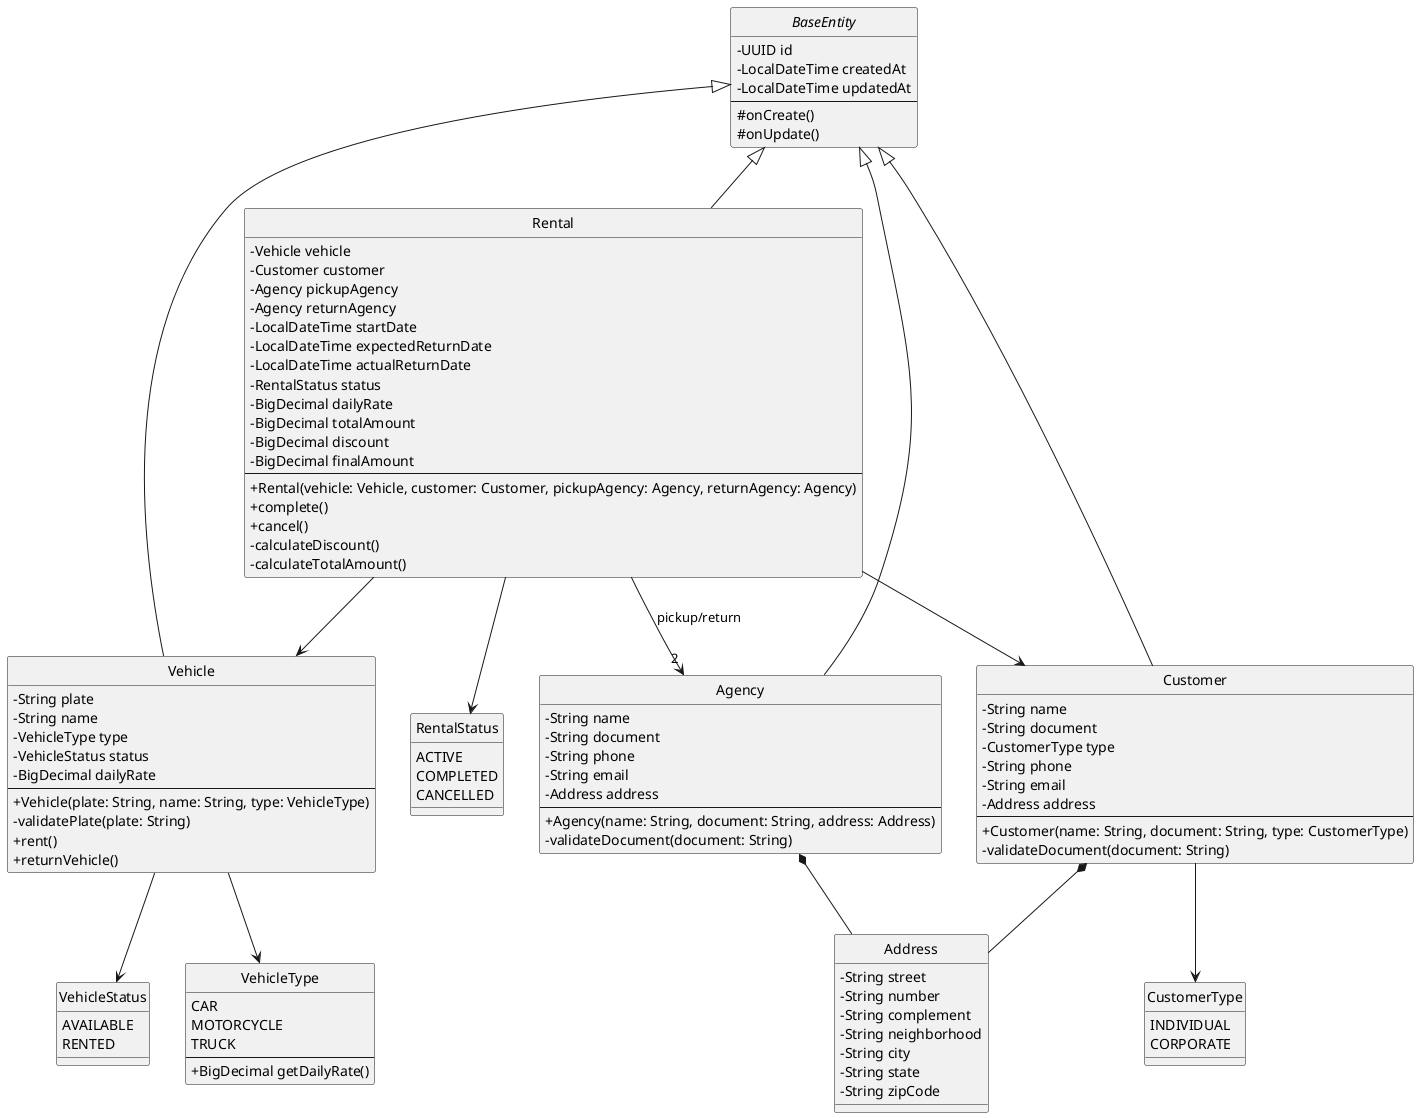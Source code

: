 @startuml Domain Entities

' Styling
skinparam classAttributeIconSize 0
skinparam style strictuml
skinparam componentStyle uml2

' Enums
enum VehicleType {
    CAR
    MOTORCYCLE
    TRUCK
    --
    +BigDecimal getDailyRate()
}

enum VehicleStatus {
    AVAILABLE
    RENTED
}

enum CustomerType {
    INDIVIDUAL
    CORPORATE
}

enum RentalStatus {
    ACTIVE
    COMPLETED
    CANCELLED
}

' Base Entity
abstract class BaseEntity {
    -UUID id
    -LocalDateTime createdAt
    -LocalDateTime updatedAt
    --
    #onCreate()
    #onUpdate()
}

' Domain Entities
class Vehicle {
    -String plate
    -String name
    -VehicleType type
    -VehicleStatus status
    -BigDecimal dailyRate
    --
    +Vehicle(plate: String, name: String, type: VehicleType)
    -validatePlate(plate: String)
    +rent()
    +returnVehicle()
}

class Customer {
    -String name
    -String document
    -CustomerType type
    -String phone
    -String email
    -Address address
    --
    +Customer(name: String, document: String, type: CustomerType)
    -validateDocument(document: String)
}

class Agency {
    -String name
    -String document
    -String phone
    -String email
    -Address address
    --
    +Agency(name: String, document: String, address: Address)
    -validateDocument(document: String)
}

class Rental {
    -Vehicle vehicle
    -Customer customer
    -Agency pickupAgency
    -Agency returnAgency
    -LocalDateTime startDate
    -LocalDateTime expectedReturnDate
    -LocalDateTime actualReturnDate
    -RentalStatus status
    -BigDecimal dailyRate
    -BigDecimal totalAmount
    -BigDecimal discount
    -BigDecimal finalAmount
    --
    +Rental(vehicle: Vehicle, customer: Customer, pickupAgency: Agency, returnAgency: Agency)
    +complete()
    +cancel()
    -calculateDiscount()
    -calculateTotalAmount()
}

class Address {
    -String street
    -String number
    -String complement
    -String neighborhood
    -String city
    -String state
    -String zipCode
}

' Relationships
BaseEntity <|-- Vehicle
BaseEntity <|-- Customer
BaseEntity <|-- Agency
BaseEntity <|-- Rental

Vehicle --> VehicleType
Vehicle --> VehicleStatus
Customer --> CustomerType
Rental --> RentalStatus

Customer *-- Address
Agency *-- Address

Rental --> Vehicle
Rental --> Customer
Rental --> "2" Agency : pickup/return

@enduml